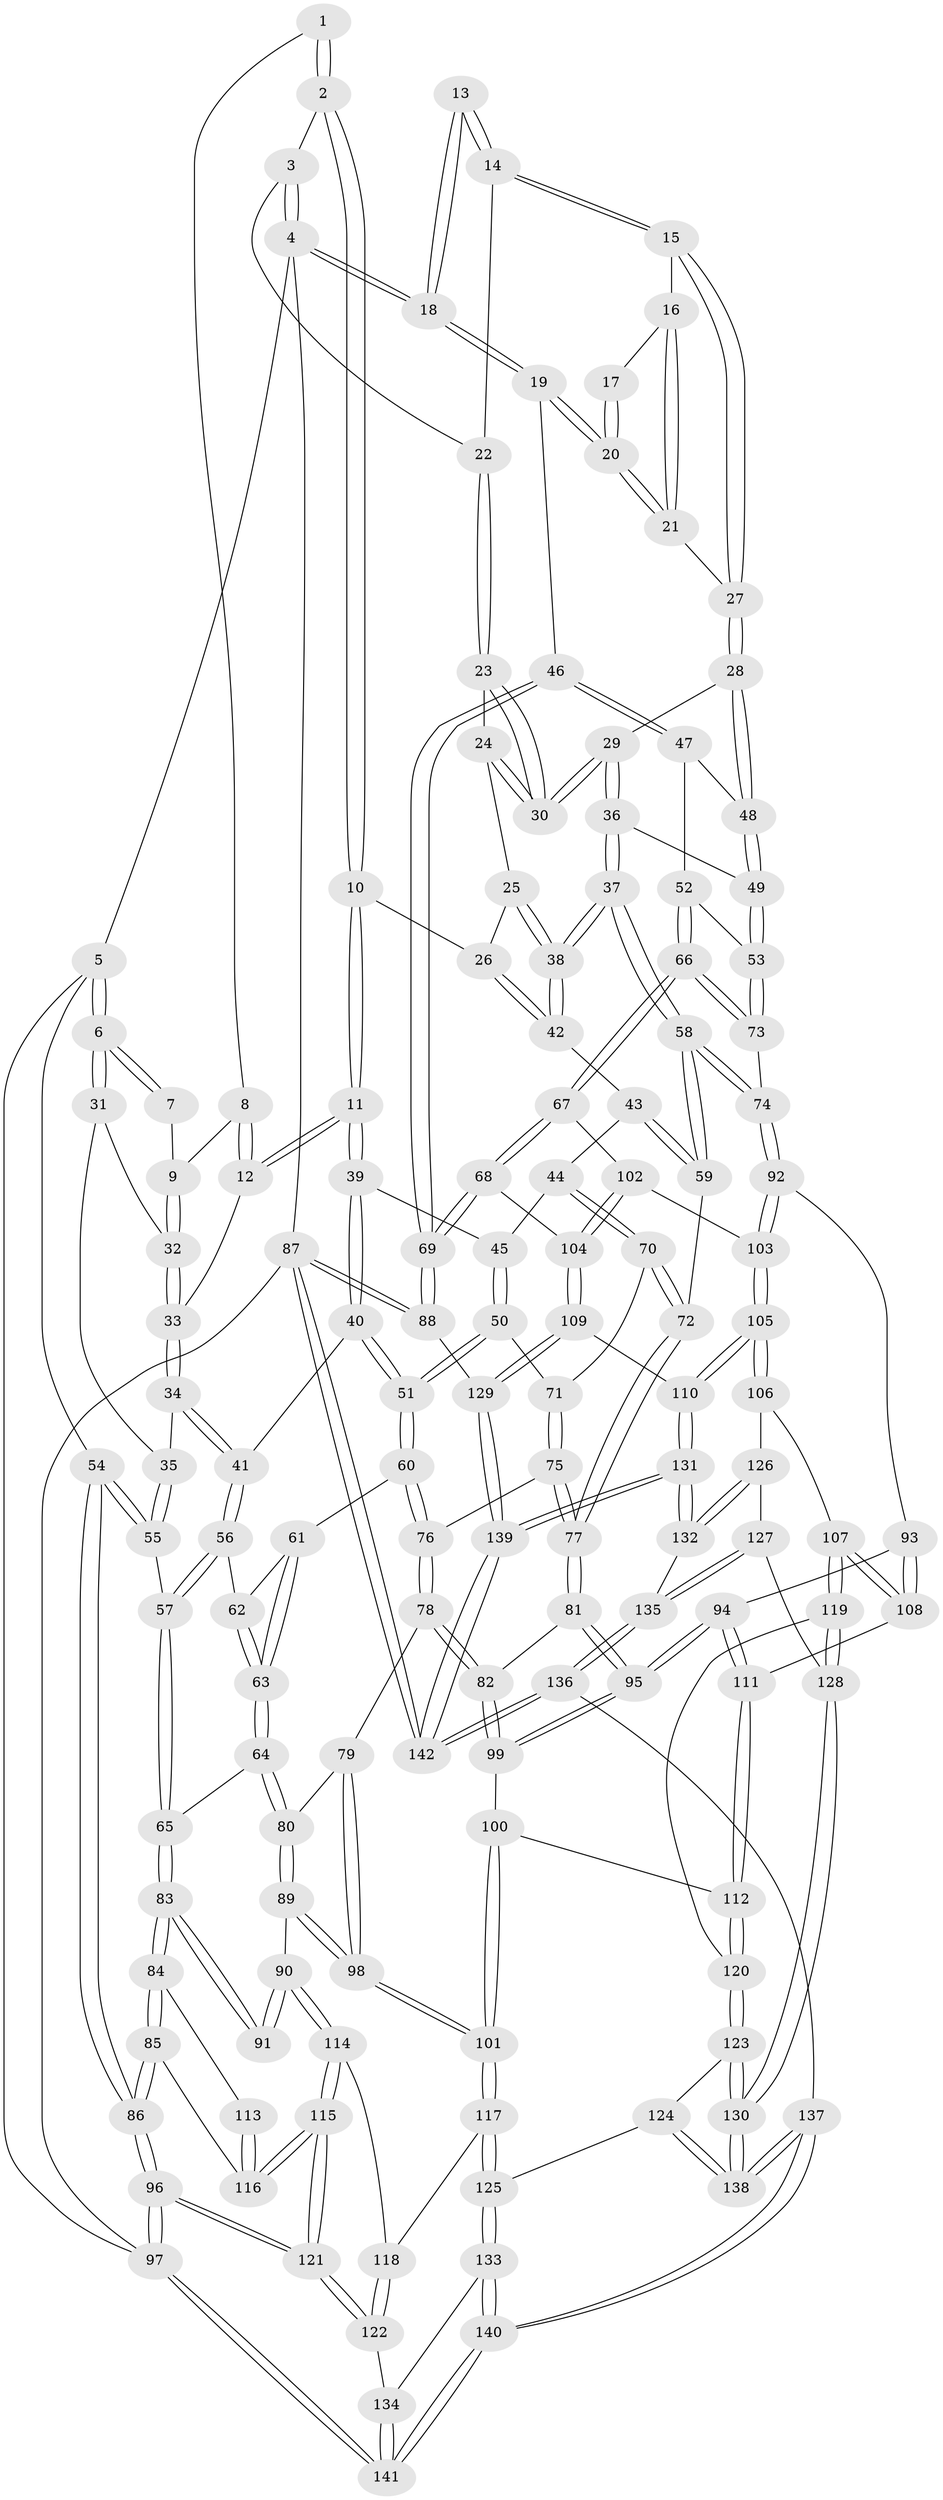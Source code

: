 // coarse degree distribution, {3: 0.6511627906976745, 4: 0.18604651162790697, 2: 0.13953488372093023, 5: 0.023255813953488372}
// Generated by graph-tools (version 1.1) at 2025/54/03/04/25 22:54:23]
// undirected, 142 vertices, 352 edges
graph export_dot {
  node [color=gray90,style=filled];
  1 [pos="+0.35187239793498026+0"];
  2 [pos="+0.4161676983881591+0"];
  3 [pos="+0.6544364230195183+0"];
  4 [pos="+1+0"];
  5 [pos="+0+0"];
  6 [pos="+0+0"];
  7 [pos="+0.3128658233950115+0"];
  8 [pos="+0.22556502423727204+0.09721374062973977"];
  9 [pos="+0.14702194173315083+0.13863298152928527"];
  10 [pos="+0.3886244099921314+0.2039518236778501"];
  11 [pos="+0.3757319717624438+0.21333700081870757"];
  12 [pos="+0.29594518808380066+0.20857487987539813"];
  13 [pos="+0.9705748449667826+0.043199791610541056"];
  14 [pos="+0.7012658628826+0"];
  15 [pos="+0.8008493511011794+0.11261097759392465"];
  16 [pos="+0.9258187604487799+0.08941667429492077"];
  17 [pos="+0.9331725536503448+0.08483956691357951"];
  18 [pos="+1+0"];
  19 [pos="+1+0.2587239482264211"];
  20 [pos="+1+0.2511865630015346"];
  21 [pos="+1+0.22457797421327305"];
  22 [pos="+0.6947708405041157+0"];
  23 [pos="+0.6438663048945916+0.08108364436873759"];
  24 [pos="+0.5769958368524011+0.19350040471202049"];
  25 [pos="+0.5526459820764517+0.2124752146537042"];
  26 [pos="+0.4099981727348924+0.2127869563910779"];
  27 [pos="+0.826964841169699+0.22848235455307964"];
  28 [pos="+0.82022867420442+0.24196053225541178"];
  29 [pos="+0.7242800681682254+0.28899608758573747"];
  30 [pos="+0.6847590120889473+0.24765876736428213"];
  31 [pos="+0.06236304221842494+0.0816224486173503"];
  32 [pos="+0.1432562644929433+0.14214200706180322"];
  33 [pos="+0.17188582498253052+0.22437002326380082"];
  34 [pos="+0.1549744357481119+0.24810594685309767"];
  35 [pos="+0.05195442583229201+0.3009908763274075"];
  36 [pos="+0.6942843235557935+0.32558736619772843"];
  37 [pos="+0.6465051831664168+0.3669405144508001"];
  38 [pos="+0.6164615197761599+0.3468523239560747"];
  39 [pos="+0.3587706240718019+0.2722791346119688"];
  40 [pos="+0.2265668139079929+0.366829752546136"];
  41 [pos="+0.22620624353382235+0.366904314519399"];
  42 [pos="+0.49802605433309455+0.3444598646211073"];
  43 [pos="+0.48381305539805947+0.38196421561920596"];
  44 [pos="+0.43279745601560254+0.4089853007794601"];
  45 [pos="+0.36037036454795157+0.293715562914757"];
  46 [pos="+1+0.30351004039554563"];
  47 [pos="+0.8895931521432361+0.35416743343864066"];
  48 [pos="+0.847532697975039+0.31410701816465564"];
  49 [pos="+0.8055872844352423+0.4182246295516"];
  50 [pos="+0.3321479292055831+0.4093198879820216"];
  51 [pos="+0.3247274742993613+0.416653714166954"];
  52 [pos="+0.9050621045667946+0.40692638731920056"];
  53 [pos="+0.8054247803184872+0.4227338942978226"];
  54 [pos="+0+0.31059453063044373"];
  55 [pos="+0+0.3405248603547741"];
  56 [pos="+0.2249141454284241+0.369033374496498"];
  57 [pos="+0.08828552638354582+0.43671817783134936"];
  58 [pos="+0.6424625056482564+0.506751935095958"];
  59 [pos="+0.5643113028705194+0.5017660781672242"];
  60 [pos="+0.3079027099908759+0.4711583201548892"];
  61 [pos="+0.28996345987609456+0.47071559506362926"];
  62 [pos="+0.22862698636613069+0.3920765603414026"];
  63 [pos="+0.2116721721568029+0.49047558107172423"];
  64 [pos="+0.18096779908196636+0.5123483070053498"];
  65 [pos="+0.11230914432651604+0.49676376439951453"];
  66 [pos="+0.9721936304346744+0.5342335685281766"];
  67 [pos="+0.9742689813832998+0.535658365626486"];
  68 [pos="+1+0.5716055918826876"];
  69 [pos="+1+0.5717982697211675"];
  70 [pos="+0.4245287288786261+0.4285998175807399"];
  71 [pos="+0.40632924638785956+0.4286416890306905"];
  72 [pos="+0.4595610225403709+0.5271606896492816"];
  73 [pos="+0.7907390678387063+0.48335125419065456"];
  74 [pos="+0.6608895349365603+0.5285706090088007"];
  75 [pos="+0.3538331643587378+0.48135151663076475"];
  76 [pos="+0.3091012208141735+0.4728865079061"];
  77 [pos="+0.45304728761591934+0.5333929172381208"];
  78 [pos="+0.3151422649990825+0.5788136336747348"];
  79 [pos="+0.28767060970651664+0.5841066743311625"];
  80 [pos="+0.20421795958171812+0.545571225424524"];
  81 [pos="+0.44595597198149245+0.5465693010982446"];
  82 [pos="+0.35530016606383513+0.5993520322017717"];
  83 [pos="+0.09136587087900863+0.5346486593948241"];
  84 [pos="+0+0.6194037545241955"];
  85 [pos="+0+0.6315907895822525"];
  86 [pos="+0+0.6364470403604059"];
  87 [pos="+1+1"];
  88 [pos="+1+0.8054448698686588"];
  89 [pos="+0.17994249290390799+0.6768380037397046"];
  90 [pos="+0.13466879302374318+0.6738209993701068"];
  91 [pos="+0.12910852899262812+0.6699075584173944"];
  92 [pos="+0.6658069792369272+0.5688009006785696"];
  93 [pos="+0.577134027448199+0.64159788342211"];
  94 [pos="+0.49665643410682553+0.6819328675015489"];
  95 [pos="+0.4952940137011832+0.6791675333464173"];
  96 [pos="+0+1"];
  97 [pos="+0+1"];
  98 [pos="+0.2145227031296798+0.6945413320372595"];
  99 [pos="+0.35637501864409316+0.6118006215143305"];
  100 [pos="+0.35512814760526723+0.6771388233646836"];
  101 [pos="+0.25615829124880446+0.7495267250869931"];
  102 [pos="+0.8782486046974539+0.602387754916522"];
  103 [pos="+0.6930551001014321+0.6108789448372234"];
  104 [pos="+0.8182393318072998+0.7437508671220056"];
  105 [pos="+0.7403985284377073+0.7738233393133467"];
  106 [pos="+0.6312835931572811+0.7748569213370934"];
  107 [pos="+0.5980526121680355+0.7598631912675206"];
  108 [pos="+0.5954037508476278+0.7566907252086655"];
  109 [pos="+0.7810300193747214+0.7862530167793177"];
  110 [pos="+0.7593995544471922+0.7941916921130728"];
  111 [pos="+0.49319035871249733+0.690886015259216"];
  112 [pos="+0.45344729587791194+0.7384189444460525"];
  113 [pos="+0.09523789501776499+0.6721968503194652"];
  114 [pos="+0.1004765123903007+0.7670386304028122"];
  115 [pos="+0.057747794459833746+0.7858721817805245"];
  116 [pos="+0.038111562161809824+0.7254610754244765"];
  117 [pos="+0.25819674681505456+0.8050385879363909"];
  118 [pos="+0.1188865817603429+0.7788877511115601"];
  119 [pos="+0.4862775180127813+0.8020083243797862"];
  120 [pos="+0.45262184312783044+0.7583499381935231"];
  121 [pos="+0+0.9182726577675153"];
  122 [pos="+0.14094629126896524+0.905077242042997"];
  123 [pos="+0.36142231376910827+0.817883150011744"];
  124 [pos="+0.29468351756664185+0.8423783191913466"];
  125 [pos="+0.26605860110562973+0.8317916238077218"];
  126 [pos="+0.5484269501698557+0.8544171841882172"];
  127 [pos="+0.5133530245535449+0.8633145824816734"];
  128 [pos="+0.5069877975710577+0.8615708764816666"];
  129 [pos="+1+0.8209328008093146"];
  130 [pos="+0.46992791826010055+0.8981320140433452"];
  131 [pos="+0.749890093847103+0.9035828179172994"];
  132 [pos="+0.6908516764488181+0.9043307316302021"];
  133 [pos="+0.21844312398104074+0.8788392365959988"];
  134 [pos="+0.15323605764893874+0.9061912483825069"];
  135 [pos="+0.5677557025568795+0.9398932823822944"];
  136 [pos="+0.4883970235889172+1"];
  137 [pos="+0.4196847301888647+1"];
  138 [pos="+0.40588454373111116+1"];
  139 [pos="+0.7760130881852555+0.9844888890465423"];
  140 [pos="+0.3339963721777973+1"];
  141 [pos="+0.21927859859918017+1"];
  142 [pos="+0.7832359949863242+1"];
  1 -- 2;
  1 -- 2;
  1 -- 8;
  2 -- 3;
  2 -- 10;
  2 -- 10;
  3 -- 4;
  3 -- 4;
  3 -- 22;
  4 -- 5;
  4 -- 18;
  4 -- 18;
  4 -- 87;
  5 -- 6;
  5 -- 6;
  5 -- 54;
  5 -- 97;
  6 -- 7;
  6 -- 7;
  6 -- 31;
  6 -- 31;
  7 -- 9;
  8 -- 9;
  8 -- 12;
  8 -- 12;
  9 -- 32;
  9 -- 32;
  10 -- 11;
  10 -- 11;
  10 -- 26;
  11 -- 12;
  11 -- 12;
  11 -- 39;
  11 -- 39;
  12 -- 33;
  13 -- 14;
  13 -- 14;
  13 -- 18;
  13 -- 18;
  14 -- 15;
  14 -- 15;
  14 -- 22;
  15 -- 16;
  15 -- 27;
  15 -- 27;
  16 -- 17;
  16 -- 21;
  16 -- 21;
  17 -- 20;
  17 -- 20;
  18 -- 19;
  18 -- 19;
  19 -- 20;
  19 -- 20;
  19 -- 46;
  20 -- 21;
  20 -- 21;
  21 -- 27;
  22 -- 23;
  22 -- 23;
  23 -- 24;
  23 -- 30;
  23 -- 30;
  24 -- 25;
  24 -- 30;
  24 -- 30;
  25 -- 26;
  25 -- 38;
  25 -- 38;
  26 -- 42;
  26 -- 42;
  27 -- 28;
  27 -- 28;
  28 -- 29;
  28 -- 48;
  28 -- 48;
  29 -- 30;
  29 -- 30;
  29 -- 36;
  29 -- 36;
  31 -- 32;
  31 -- 35;
  32 -- 33;
  32 -- 33;
  33 -- 34;
  33 -- 34;
  34 -- 35;
  34 -- 41;
  34 -- 41;
  35 -- 55;
  35 -- 55;
  36 -- 37;
  36 -- 37;
  36 -- 49;
  37 -- 38;
  37 -- 38;
  37 -- 58;
  37 -- 58;
  38 -- 42;
  38 -- 42;
  39 -- 40;
  39 -- 40;
  39 -- 45;
  40 -- 41;
  40 -- 51;
  40 -- 51;
  41 -- 56;
  41 -- 56;
  42 -- 43;
  43 -- 44;
  43 -- 59;
  43 -- 59;
  44 -- 45;
  44 -- 70;
  44 -- 70;
  45 -- 50;
  45 -- 50;
  46 -- 47;
  46 -- 47;
  46 -- 69;
  46 -- 69;
  47 -- 48;
  47 -- 52;
  48 -- 49;
  48 -- 49;
  49 -- 53;
  49 -- 53;
  50 -- 51;
  50 -- 51;
  50 -- 71;
  51 -- 60;
  51 -- 60;
  52 -- 53;
  52 -- 66;
  52 -- 66;
  53 -- 73;
  53 -- 73;
  54 -- 55;
  54 -- 55;
  54 -- 86;
  54 -- 86;
  55 -- 57;
  56 -- 57;
  56 -- 57;
  56 -- 62;
  57 -- 65;
  57 -- 65;
  58 -- 59;
  58 -- 59;
  58 -- 74;
  58 -- 74;
  59 -- 72;
  60 -- 61;
  60 -- 76;
  60 -- 76;
  61 -- 62;
  61 -- 63;
  61 -- 63;
  62 -- 63;
  62 -- 63;
  63 -- 64;
  63 -- 64;
  64 -- 65;
  64 -- 80;
  64 -- 80;
  65 -- 83;
  65 -- 83;
  66 -- 67;
  66 -- 67;
  66 -- 73;
  66 -- 73;
  67 -- 68;
  67 -- 68;
  67 -- 102;
  68 -- 69;
  68 -- 69;
  68 -- 104;
  69 -- 88;
  69 -- 88;
  70 -- 71;
  70 -- 72;
  70 -- 72;
  71 -- 75;
  71 -- 75;
  72 -- 77;
  72 -- 77;
  73 -- 74;
  74 -- 92;
  74 -- 92;
  75 -- 76;
  75 -- 77;
  75 -- 77;
  76 -- 78;
  76 -- 78;
  77 -- 81;
  77 -- 81;
  78 -- 79;
  78 -- 82;
  78 -- 82;
  79 -- 80;
  79 -- 98;
  79 -- 98;
  80 -- 89;
  80 -- 89;
  81 -- 82;
  81 -- 95;
  81 -- 95;
  82 -- 99;
  82 -- 99;
  83 -- 84;
  83 -- 84;
  83 -- 91;
  83 -- 91;
  84 -- 85;
  84 -- 85;
  84 -- 113;
  85 -- 86;
  85 -- 86;
  85 -- 116;
  86 -- 96;
  86 -- 96;
  87 -- 88;
  87 -- 88;
  87 -- 142;
  87 -- 142;
  87 -- 97;
  88 -- 129;
  89 -- 90;
  89 -- 98;
  89 -- 98;
  90 -- 91;
  90 -- 91;
  90 -- 114;
  90 -- 114;
  92 -- 93;
  92 -- 103;
  92 -- 103;
  93 -- 94;
  93 -- 108;
  93 -- 108;
  94 -- 95;
  94 -- 95;
  94 -- 111;
  94 -- 111;
  95 -- 99;
  95 -- 99;
  96 -- 97;
  96 -- 97;
  96 -- 121;
  96 -- 121;
  97 -- 141;
  97 -- 141;
  98 -- 101;
  98 -- 101;
  99 -- 100;
  100 -- 101;
  100 -- 101;
  100 -- 112;
  101 -- 117;
  101 -- 117;
  102 -- 103;
  102 -- 104;
  102 -- 104;
  103 -- 105;
  103 -- 105;
  104 -- 109;
  104 -- 109;
  105 -- 106;
  105 -- 106;
  105 -- 110;
  105 -- 110;
  106 -- 107;
  106 -- 126;
  107 -- 108;
  107 -- 108;
  107 -- 119;
  107 -- 119;
  108 -- 111;
  109 -- 110;
  109 -- 129;
  109 -- 129;
  110 -- 131;
  110 -- 131;
  111 -- 112;
  111 -- 112;
  112 -- 120;
  112 -- 120;
  113 -- 116;
  113 -- 116;
  114 -- 115;
  114 -- 115;
  114 -- 118;
  115 -- 116;
  115 -- 116;
  115 -- 121;
  115 -- 121;
  117 -- 118;
  117 -- 125;
  117 -- 125;
  118 -- 122;
  118 -- 122;
  119 -- 120;
  119 -- 128;
  119 -- 128;
  120 -- 123;
  120 -- 123;
  121 -- 122;
  121 -- 122;
  122 -- 134;
  123 -- 124;
  123 -- 130;
  123 -- 130;
  124 -- 125;
  124 -- 138;
  124 -- 138;
  125 -- 133;
  125 -- 133;
  126 -- 127;
  126 -- 132;
  126 -- 132;
  127 -- 128;
  127 -- 135;
  127 -- 135;
  128 -- 130;
  128 -- 130;
  129 -- 139;
  129 -- 139;
  130 -- 138;
  130 -- 138;
  131 -- 132;
  131 -- 132;
  131 -- 139;
  131 -- 139;
  132 -- 135;
  133 -- 134;
  133 -- 140;
  133 -- 140;
  134 -- 141;
  134 -- 141;
  135 -- 136;
  135 -- 136;
  136 -- 137;
  136 -- 142;
  136 -- 142;
  137 -- 138;
  137 -- 138;
  137 -- 140;
  137 -- 140;
  139 -- 142;
  139 -- 142;
  140 -- 141;
  140 -- 141;
}

